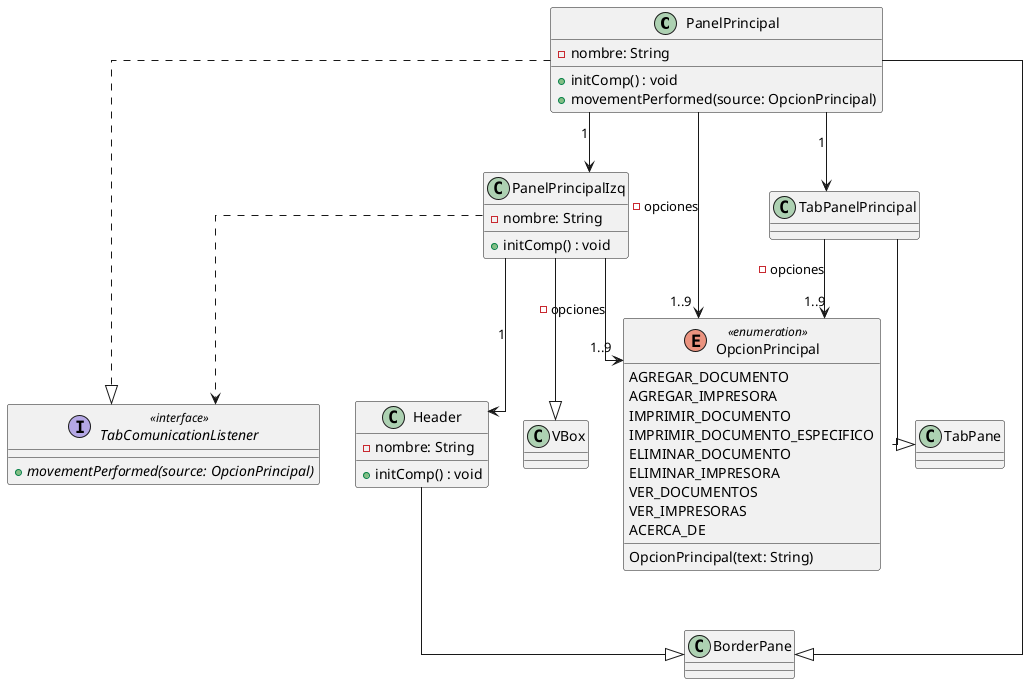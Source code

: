 @startuml Diagrama Vista

skinparam Linetype ortho

class PanelPrincipal {
    -nombre: String

    +initComp() : void
    +movementPerformed(source: OpcionPrincipal)
}
class PanelPrincipalIzq {
    -nombre: String

    +initComp() : void
}
class Header {
    -nombre: String
    +initComp() : void
}
class TabPanelPrincipal {

}
/'
Actua como medio de comunicacion para el panel de
la izquierda y el central
'/
interface TabComunicationListener <<interface>> {
    +<i>movementPerformed(source: OpcionPrincipal)
}
enum OpcionPrincipal <<enumeration>> {
    OpcionPrincipal(text: String)

    AGREGAR_DOCUMENTO
    AGREGAR_IMPRESORA
    IMPRIMIR_DOCUMENTO
    IMPRIMIR_DOCUMENTO_ESPECIFICO
    ELIMINAR_DOCUMENTO
    ELIMINAR_IMPRESORA
    VER_DOCUMENTOS
    VER_IMPRESORAS
    ACERCA_DE
}
'Agregacion Opciones
PanelPrincipal --> " 1..9 " OpcionPrincipal : -opciones
PanelPrincipalIzq --> " 1..9 " OpcionPrincipal : -opciones
TabPanelPrincipal --> " 1..9 " OpcionPrincipal : -opciones

'Asociaciones
PanelPrincipal -->  PanelPrincipalIzq : 1
PanelPrincipal --> TabPanelPrincipal : 1
PanelPrincipalIzq --> Header : 1

'Herencia de clases de javafx
TabPanelPrincipal --|> TabPane
PanelPrincipal --|> BorderPane
PanelPrincipalIzq --|> VBox
Header --|> BorderPane

'Comunicacion entre paneles
PanelPrincipal ..|> TabComunicationListener
PanelPrincipalIzq ..> TabComunicationListener

@enduml